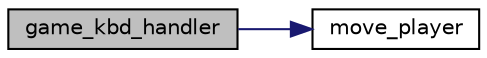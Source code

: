 digraph "game_kbd_handler"
{
 // LATEX_PDF_SIZE
  edge [fontname="Helvetica",fontsize="10",labelfontname="Helvetica",labelfontsize="10"];
  node [fontname="Helvetica",fontsize="10",shape=record];
  rankdir="LR";
  Node1 [label="game_kbd_handler",height=0.2,width=0.4,color="black", fillcolor="grey75", style="filled", fontcolor="black",tooltip="Handles the data received from the keyboard interrupts, during the game."];
  Node1 -> Node2 [color="midnightblue",fontsize="10",style="solid",fontname="Helvetica"];
  Node2 [label="move_player",height=0.2,width=0.4,color="black", fillcolor="white", style="filled",URL="$group__logic.html#gada0fbc4c3dc37e4b5142d7107e83a3f8",tooltip="Moves the player, according to the parameters passed to the function."];
}

